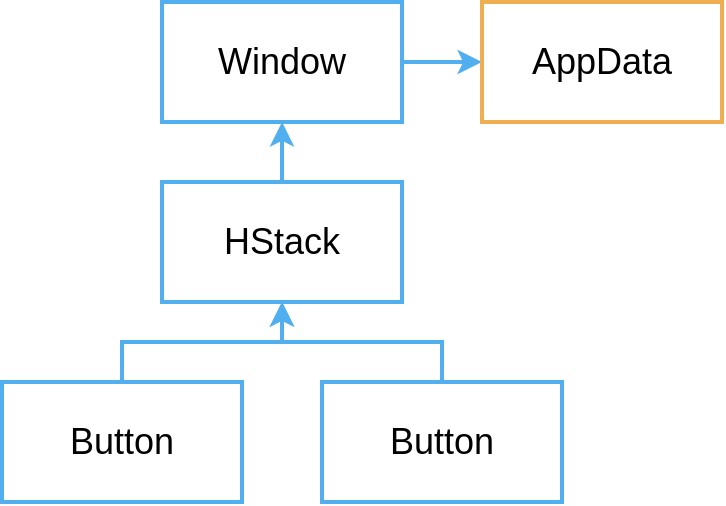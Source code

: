 <mxfile version="20.3.5" type="device"><diagram id="JQw_j_wp89M-Nm8qRik8" name="Page-1"><mxGraphModel dx="1038" dy="666" grid="1" gridSize="10" guides="1" tooltips="1" connect="1" arrows="1" fold="1" page="1" pageScale="1" pageWidth="850" pageHeight="1100" math="0" shadow="0"><root><mxCell id="0"/><mxCell id="1" parent="0"/><mxCell id="A_mGQeFt_w4aJp4H_wI7-8" value="" style="edgeStyle=orthogonalEdgeStyle;rounded=0;orthogonalLoop=1;jettySize=auto;html=1;strokeColor=#51AFEF;strokeWidth=2;" edge="1" parent="1" source="A_mGQeFt_w4aJp4H_wI7-1" target="A_mGQeFt_w4aJp4H_wI7-2"><mxGeometry relative="1" as="geometry"/></mxCell><mxCell id="A_mGQeFt_w4aJp4H_wI7-1" value="&lt;font style=&quot;font-size: 18px;&quot;&gt;Window&lt;/font&gt;" style="rounded=0;whiteSpace=wrap;html=1;strokeColor=#51AFEF;strokeWidth=2;" vertex="1" parent="1"><mxGeometry x="360" y="310" width="120" height="60" as="geometry"/></mxCell><mxCell id="A_mGQeFt_w4aJp4H_wI7-2" value="&lt;font style=&quot;font-size: 18px;&quot;&gt;AppData&lt;/font&gt;" style="rounded=0;whiteSpace=wrap;html=1;strokeColor=#EFAF51;strokeWidth=2;" vertex="1" parent="1"><mxGeometry x="520" y="310" width="120" height="60" as="geometry"/></mxCell><mxCell id="A_mGQeFt_w4aJp4H_wI7-7" value="" style="edgeStyle=orthogonalEdgeStyle;rounded=0;orthogonalLoop=1;jettySize=auto;html=1;strokeWidth=2;fillColor=#dae8fc;strokeColor=#51AFEF;" edge="1" parent="1" source="A_mGQeFt_w4aJp4H_wI7-3" target="A_mGQeFt_w4aJp4H_wI7-1"><mxGeometry relative="1" as="geometry"/></mxCell><mxCell id="A_mGQeFt_w4aJp4H_wI7-3" value="&lt;font style=&quot;font-size: 18px;&quot;&gt;HStack&lt;/font&gt;" style="rounded=0;whiteSpace=wrap;html=1;strokeColor=#51AFEF;strokeWidth=2;" vertex="1" parent="1"><mxGeometry x="360" y="400" width="120" height="60" as="geometry"/></mxCell><mxCell id="A_mGQeFt_w4aJp4H_wI7-9" style="edgeStyle=orthogonalEdgeStyle;rounded=0;orthogonalLoop=1;jettySize=auto;html=1;entryX=0.5;entryY=1;entryDx=0;entryDy=0;strokeColor=#51AFEF;strokeWidth=2;" edge="1" parent="1" source="A_mGQeFt_w4aJp4H_wI7-4" target="A_mGQeFt_w4aJp4H_wI7-3"><mxGeometry relative="1" as="geometry"/></mxCell><mxCell id="A_mGQeFt_w4aJp4H_wI7-4" value="&lt;font style=&quot;font-size: 18px;&quot;&gt;Button&lt;/font&gt;" style="rounded=0;whiteSpace=wrap;html=1;strokeColor=#51AFEF;strokeWidth=2;" vertex="1" parent="1"><mxGeometry x="280" y="500" width="120" height="60" as="geometry"/></mxCell><mxCell id="A_mGQeFt_w4aJp4H_wI7-6" style="edgeStyle=orthogonalEdgeStyle;rounded=0;orthogonalLoop=1;jettySize=auto;html=1;entryX=0.5;entryY=1;entryDx=0;entryDy=0;fillColor=#cce5ff;strokeColor=#51AFEF;strokeWidth=2;" edge="1" parent="1" source="A_mGQeFt_w4aJp4H_wI7-5" target="A_mGQeFt_w4aJp4H_wI7-3"><mxGeometry relative="1" as="geometry"/></mxCell><mxCell id="A_mGQeFt_w4aJp4H_wI7-5" value="&lt;font style=&quot;font-size: 18px;&quot;&gt;Button&lt;/font&gt;" style="rounded=0;whiteSpace=wrap;html=1;strokeWidth=2;strokeColor=#51AFEF;" vertex="1" parent="1"><mxGeometry x="440" y="500" width="120" height="60" as="geometry"/></mxCell></root></mxGraphModel></diagram></mxfile>
